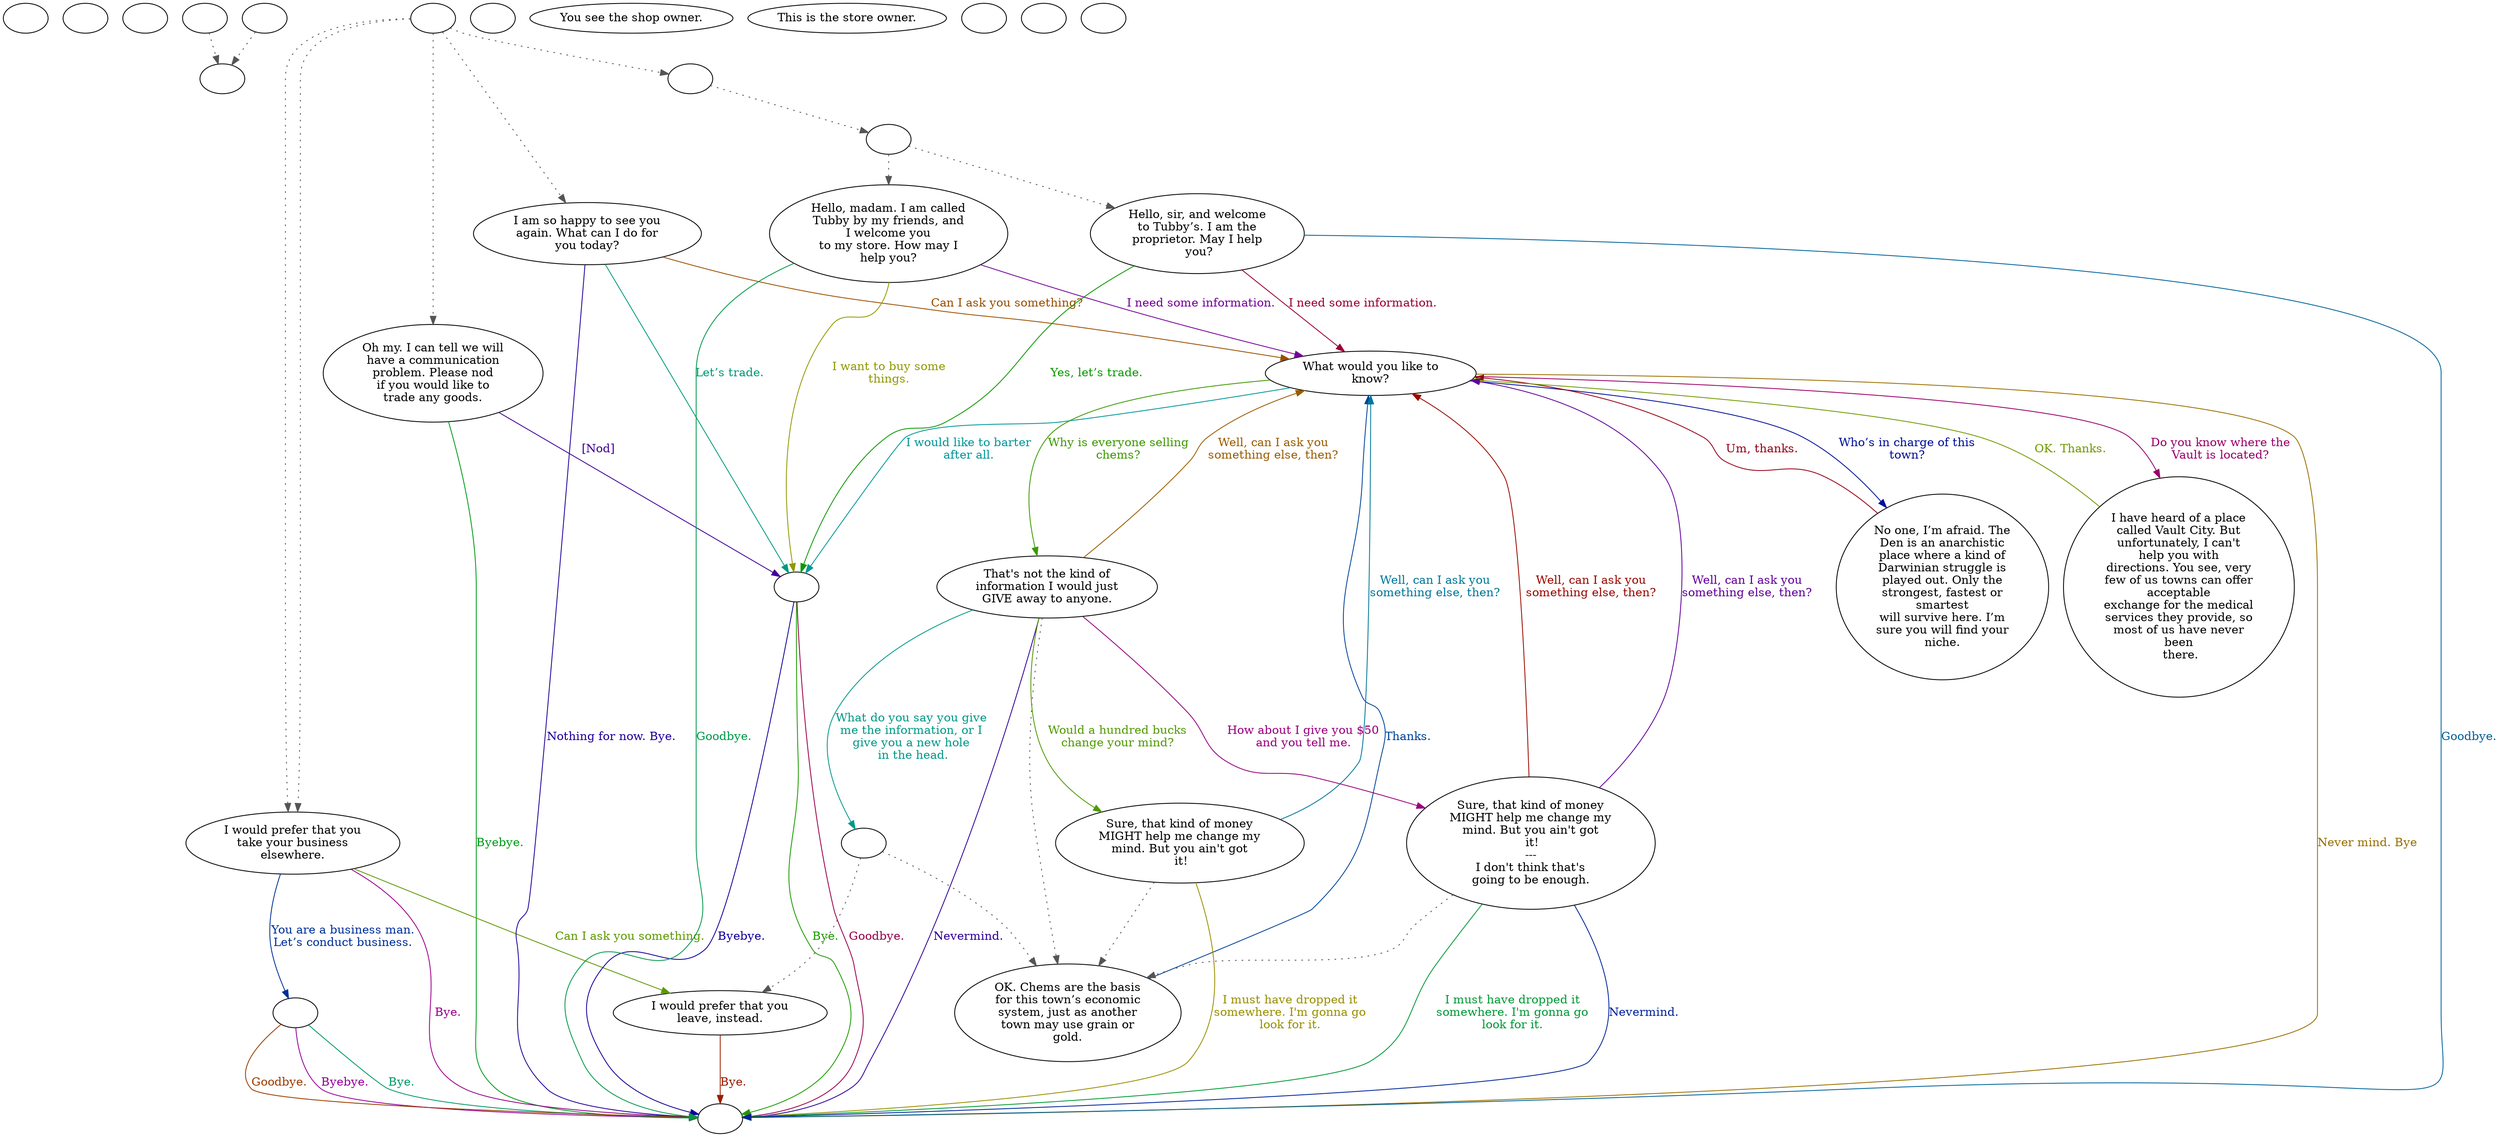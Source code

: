 digraph dcTubby {
  "checkPartyMembersNearDoor" [style=filled       fillcolor="#FFFFFF"       color="#000000"]
  "checkPartyMembersNearDoor" [label=""]
  "start" [style=filled       fillcolor="#FFFFFF"       color="#000000"]
  "start" [label=""]
  "critter_p_proc" [style=filled       fillcolor="#FFFFFF"       color="#000000"]
  "critter_p_proc" [label=""]
  "pickup_p_proc" [style=filled       fillcolor="#FFFFFF"       color="#000000"]
  "pickup_p_proc" -> "Node998" [style=dotted color="#555555"]
  "pickup_p_proc" [label=""]
  "talk_p_proc" [style=filled       fillcolor="#FFFFFF"       color="#000000"]
  "talk_p_proc" -> "Node007" [style=dotted color="#555555"]
  "talk_p_proc" -> "Node001" [style=dotted color="#555555"]
  "talk_p_proc" -> "Node001" [style=dotted color="#555555"]
  "talk_p_proc" -> "Node002" [style=dotted color="#555555"]
  "talk_p_proc" -> "Node000" [style=dotted color="#555555"]
  "talk_p_proc" [label=""]
  "destroy_p_proc" [style=filled       fillcolor="#FFFFFF"       color="#000000"]
  "destroy_p_proc" [label=""]
  "look_at_p_proc" [style=filled       fillcolor="#FFFFFF"       color="#000000"]
  "look_at_p_proc" [label="You see the shop owner."]
  "description_p_proc" [style=filled       fillcolor="#FFFFFF"       color="#000000"]
  "description_p_proc" [label="This is the store owner."]
  "use_skill_on_p_proc" [style=filled       fillcolor="#FFFFFF"       color="#000000"]
  "use_skill_on_p_proc" [label=""]
  "damage_p_proc" [style=filled       fillcolor="#FFFFFF"       color="#000000"]
  "damage_p_proc" -> "Node998" [style=dotted color="#555555"]
  "damage_p_proc" [label=""]
  "map_enter_p_proc" [style=filled       fillcolor="#FFFFFF"       color="#000000"]
  "map_enter_p_proc" [label=""]
  "combat_p_proc" [style=filled       fillcolor="#FFFFFF"       color="#000000"]
  "combat_p_proc" [label=""]
  "Node000" [style=filled       fillcolor="#FFFFFF"       color="#000000"]
  "Node000" -> "Node994" [style=dotted color="#555555"]
  "Node000" [label=""]
  "Node001" [style=filled       fillcolor="#FFFFFF"       color="#000000"]
  "Node001" [label="I would prefer that you\ntake your business\nelsewhere."]
  "Node001" -> "Node996" [label="You are a business man.\nLet’s conduct business." color="#003099" fontcolor="#003099"]
  "Node001" -> "Node005" [label="Can I ask you something." color="#5D9900" fontcolor="#5D9900"]
  "Node001" -> "Node999" [label="Bye." color="#990089" fontcolor="#990089"]
  "Node002" [style=filled       fillcolor="#FFFFFF"       color="#000000"]
  "Node002" [label="I am so happy to see you\nagain. What can I do for\nyou today?"]
  "Node002" -> "Node995" [label="Let’s trade." color="#00997C" fontcolor="#00997C"]
  "Node002" -> "Node006" [label="Can I ask you something?" color="#994F00" fontcolor="#994F00"]
  "Node002" -> "Node999" [label="Nothing for now. Bye." color="#230099" fontcolor="#230099"]
  "Node003" [style=filled       fillcolor="#FFFFFF"       color="#000000"]
  "Node003" [label="Hello, sir, and welcome\nto Tubby’s. I am the\nproprietor. May I help\n you?"]
  "Node003" -> "Node995" [label="Yes, let’s trade." color="#0A9900" fontcolor="#0A9900"]
  "Node003" -> "Node006" [label="I need some information." color="#990036" fontcolor="#990036"]
  "Node003" -> "Node999" [label="Goodbye." color="#006399" fontcolor="#006399"]
  "Node004" [style=filled       fillcolor="#FFFFFF"       color="#000000"]
  "Node004" [label="Hello, madam. I am called\nTubby by my friends, and\nI welcome you\nto my store. How may I\nhelp you?"]
  "Node004" -> "Node995" [label="I want to buy some\nthings." color="#909900" fontcolor="#909900"]
  "Node004" -> "Node006" [label="I need some information." color="#760099" fontcolor="#760099"]
  "Node004" -> "Node999" [label="Goodbye." color="#009949" fontcolor="#009949"]
  "Node005" [style=filled       fillcolor="#FFFFFF"       color="#000000"]
  "Node005" [label="I would prefer that you\nleave, instead."]
  "Node005" -> "Node999" [label="Bye." color="#991C00" fontcolor="#991C00"]
  "Node006" [style=filled       fillcolor="#FFFFFF"       color="#000000"]
  "Node006" [label="What would you like to\nknow?"]
  "Node006" -> "Node008" [label="Who’s in charge of this\ntown?" color="#001099" fontcolor="#001099"]
  "Node006" -> "Node006b" [label="Why is everyone selling\nchems?" color="#3D9900" fontcolor="#3D9900"]
  "Node006" -> "Node010" [label="Do you know where the\nVault is located?" color="#99006A" fontcolor="#99006A"]
  "Node006" -> "Node995" [label="I would like to barter\nafter all." color="#009699" fontcolor="#009699"]
  "Node006" -> "Node999" [label="Never mind. Bye" color="#996F00" fontcolor="#996F00"]
  "Node007" [style=filled       fillcolor="#FFFFFF"       color="#000000"]
  "Node007" [label="Oh my. I can tell we will\nhave a communication\nproblem. Please nod\nif you would like to\ntrade any goods."]
  "Node007" -> "Node995" [label="[Nod]" color="#420099" fontcolor="#420099"]
  "Node007" -> "Node999" [label="Byebye." color="#009916" fontcolor="#009916"]
  "Node008" [style=filled       fillcolor="#FFFFFF"       color="#000000"]
  "Node008" [label="No one, I’m afraid. The\nDen is an anarchistic\nplace where a kind of\nDarwinian struggle is\nplayed out. Only the\nstrongest, fastest or\nsmartest\nwill survive here. I’m\nsure you will find your\nniche."]
  "Node008" -> "Node006" [label="Um, thanks." color="#990017" fontcolor="#990017"]
  "Node009" [style=filled       fillcolor="#FFFFFF"       color="#000000"]
  "Node009" [label="OK. Chems are the basis\nfor this town’s economic\nsystem, just as another\ntown may use grain or\ngold."]
  "Node009" -> "Node006" [label="Thanks." color="#004399" fontcolor="#004399"]
  "Node010" [style=filled       fillcolor="#FFFFFF"       color="#000000"]
  "Node010" [label="I have heard of a place\ncalled Vault City. But\nunfortunately, I can't\nhelp you with\ndirections. You see, very\nfew of us towns can offer\nacceptable\nexchange for the medical\nservices they provide, so\nmost of us have never\nbeen\n there."]
  "Node010" -> "Node006" [label="OK. Thanks." color="#709900" fontcolor="#709900"]
  "Node998" [style=filled       fillcolor="#FFFFFF"       color="#000000"]
  "Node998" [label=""]
  "Node999" [style=filled       fillcolor="#FFFFFF"       color="#000000"]
  "Node999" [label=""]
  "Node996" [style=filled       fillcolor="#FFFFFF"       color="#000000"]
  "Node996" [label=""]
  "Node996" -> "Node999" [label="Byebye." color="#950099" fontcolor="#950099"]
  "Node996" -> "Node999" [label="Bye." color="#009969" fontcolor="#009969"]
  "Node996" -> "Node999" [label="Goodbye." color="#993C00" fontcolor="#993C00"]
  "Node995" [style=filled       fillcolor="#FFFFFF"       color="#000000"]
  "Node995" [label=""]
  "Node995" -> "Node999" [label="Byebye." color="#0F0099" fontcolor="#0F0099"]
  "Node995" -> "Node999" [label="Bye." color="#1D9900" fontcolor="#1D9900"]
  "Node995" -> "Node999" [label="Goodbye." color="#99004A" fontcolor="#99004A"]
  "Node994" [style=filled       fillcolor="#FFFFFF"       color="#000000"]
  "Node994" -> "Node003" [style=dotted color="#555555"]
  "Node994" -> "Node004" [style=dotted color="#555555"]
  "Node994" [label=""]
  "Node993" [style=filled       fillcolor="#FFFFFF"       color="#000000"]
  "Node993" -> "Node009" [style=dotted color="#555555"]
  "Node993" [label="Sure, that kind of money\nMIGHT help me change my\nmind. But you ain't got\n it!"]
  "Node993" -> "Node006" [label="Well, can I ask you\nsomething else, then?" color="#007799" fontcolor="#007799"]
  "Node993" -> "Node999" [label="I must have dropped it\nsomewhere. I'm gonna go\nlook for it." color="#998F00" fontcolor="#998F00"]
  "Node992" [style=filled       fillcolor="#FFFFFF"       color="#000000"]
  "Node992" -> "Node009" [style=dotted color="#555555"]
  "Node992" [label="Sure, that kind of money\nMIGHT help me change my\nmind. But you ain't got\n it!\n---\nI don't think that's\ngoing to be enough."]
  "Node992" -> "Node006" [label="Well, can I ask you\nsomething else, then?" color="#620099" fontcolor="#620099"]
  "Node992" -> "Node999" [label="I must have dropped it\nsomewhere. I'm gonna go\nlook for it." color="#009935" fontcolor="#009935"]
  "Node992" -> "Node006" [label="Well, can I ask you\nsomething else, then?" color="#990900" fontcolor="#990900"]
  "Node992" -> "Node999" [label="Nevermind." color="#002499" fontcolor="#002499"]
  "Node991" [style=filled       fillcolor="#FFFFFF"       color="#000000"]
  "Node991" -> "Node009" [style=dotted color="#555555"]
  "Node991" -> "Node005" [style=dotted color="#555555"]
  "Node991" [label=""]
  "Node006b" [style=filled       fillcolor="#FFFFFF"       color="#000000"]
  "Node006b" -> "Node009" [style=dotted color="#555555"]
  "Node006b" [label="That's not the kind of\ninformation I would just\nGIVE away to anyone."]
  "Node006b" -> "Node993" [label="Would a hundred bucks\nchange your mind?" color="#519900" fontcolor="#519900"]
  "Node006b" -> "Node992" [label="How about I give you $50\nand you tell me." color="#99007D" fontcolor="#99007D"]
  "Node006b" -> "Node991" [label="What do you say you give\nme the information, or I\ngive you a new hole\n in the head." color="#009988" fontcolor="#009988"]
  "Node006b" -> "Node006" [label="Well, can I ask you\nsomething else, then?" color="#995C00" fontcolor="#995C00"]
  "Node006b" -> "Node999" [label="Nevermind." color="#2F0099" fontcolor="#2F0099"]
}